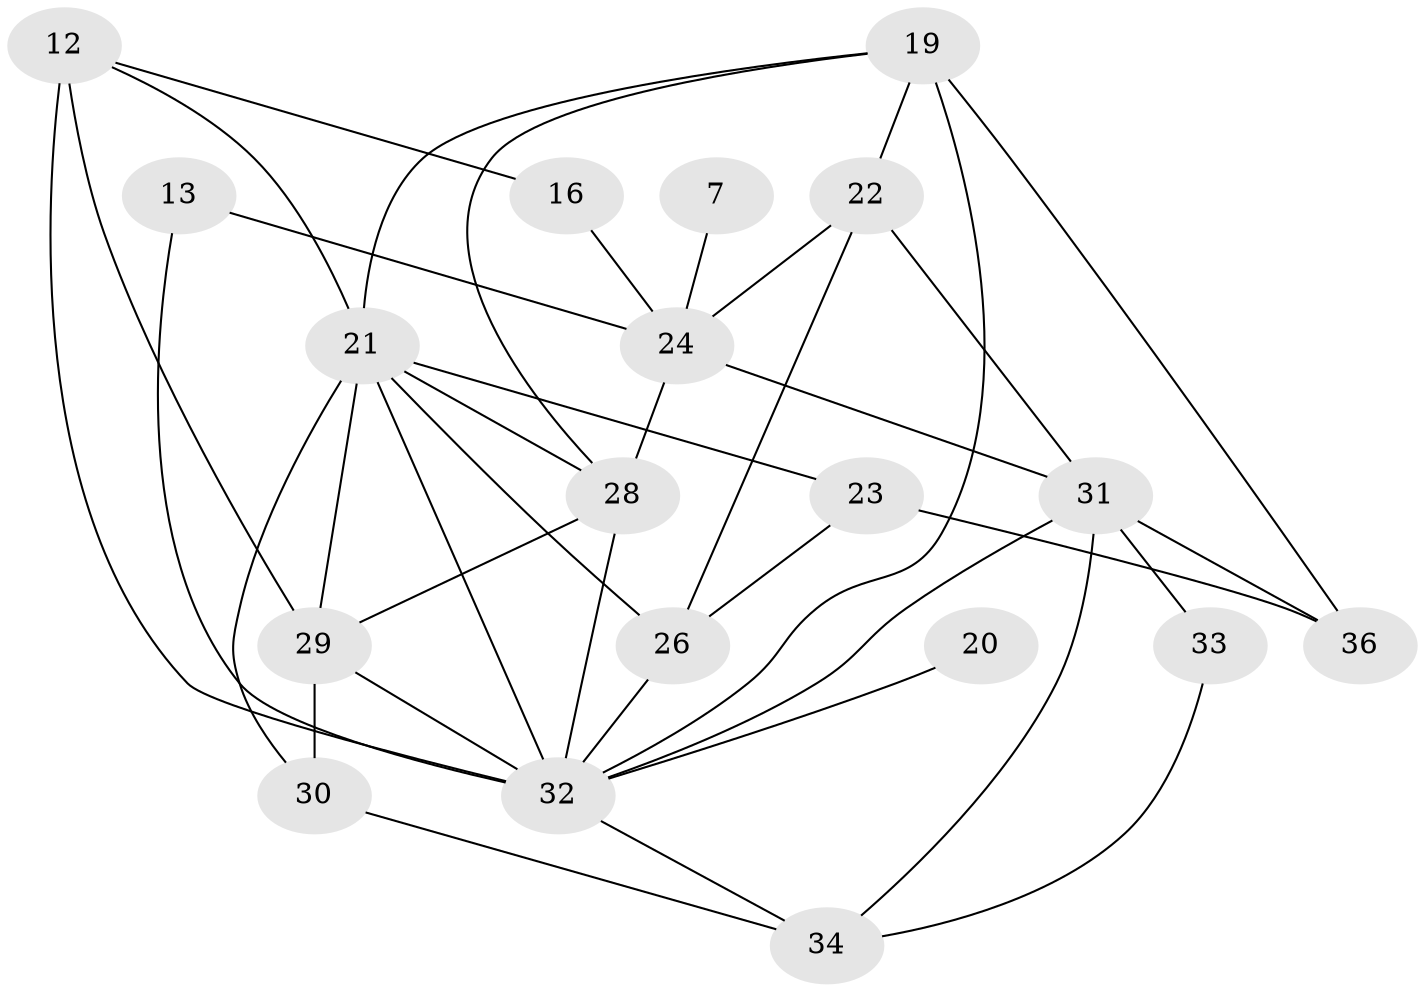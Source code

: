 // original degree distribution, {2: 0.21621621621621623, 3: 0.23423423423423423, 0: 0.14414414414414414, 1: 0.22522522522522523, 6: 0.02702702702702703, 4: 0.0990990990990991, 5: 0.04504504504504504, 10: 0.009009009009009009}
// Generated by graph-tools (version 1.1) at 2025/35/03/04/25 23:35:56]
// undirected, 19 vertices, 39 edges
graph export_dot {
  node [color=gray90,style=filled];
  7;
  12;
  13;
  16;
  19;
  20;
  21;
  22;
  23;
  24;
  26;
  28;
  29;
  30;
  31;
  32;
  33;
  34;
  36;
  7 -- 24 [weight=1.0];
  12 -- 16 [weight=1.0];
  12 -- 21 [weight=1.0];
  12 -- 29 [weight=2.0];
  12 -- 32 [weight=1.0];
  13 -- 24 [weight=1.0];
  13 -- 32 [weight=2.0];
  16 -- 24 [weight=1.0];
  19 -- 21 [weight=1.0];
  19 -- 22 [weight=1.0];
  19 -- 28 [weight=1.0];
  19 -- 32 [weight=2.0];
  19 -- 36 [weight=1.0];
  20 -- 32 [weight=1.0];
  21 -- 23 [weight=1.0];
  21 -- 26 [weight=1.0];
  21 -- 28 [weight=1.0];
  21 -- 29 [weight=1.0];
  21 -- 30 [weight=1.0];
  21 -- 32 [weight=2.0];
  22 -- 24 [weight=3.0];
  22 -- 26 [weight=1.0];
  22 -- 31 [weight=1.0];
  23 -- 26 [weight=1.0];
  23 -- 36 [weight=1.0];
  24 -- 28 [weight=1.0];
  24 -- 31 [weight=2.0];
  26 -- 32 [weight=1.0];
  28 -- 29 [weight=2.0];
  28 -- 32 [weight=2.0];
  29 -- 30 [weight=1.0];
  29 -- 32 [weight=1.0];
  30 -- 34 [weight=1.0];
  31 -- 32 [weight=1.0];
  31 -- 33 [weight=2.0];
  31 -- 34 [weight=1.0];
  31 -- 36 [weight=1.0];
  32 -- 34 [weight=1.0];
  33 -- 34 [weight=1.0];
}
